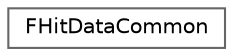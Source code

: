 digraph "Graphical Class Hierarchy"
{
 // LATEX_PDF_SIZE
  bgcolor="transparent";
  edge [fontname=Helvetica,fontsize=10,labelfontname=Helvetica,labelfontsize=10];
  node [fontname=Helvetica,fontsize=10,shape=box,height=0.2,width=0.4];
  rankdir="LR";
  Node0 [id="Node000000",label="FHitDataCommon",height=0.2,width=0.4,color="grey40", fillcolor="white", style="filled",URL="$struct_f_hit_data_common.html",tooltip=" "];
}
